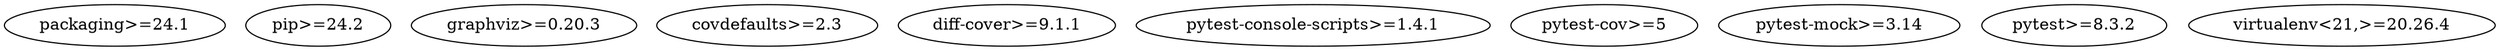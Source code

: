 digraph G {
    "packaging>=24.1";
    "pip>=24.2";
    "graphviz>=0.20.3";
    "covdefaults>=2.3";
    "diff-cover>=9.1.1";
    "pytest-console-scripts>=1.4.1";
    "pytest-cov>=5";
    "pytest-mock>=3.14";
    "pytest>=8.3.2";
    "virtualenv<21,>=20.26.4";
}